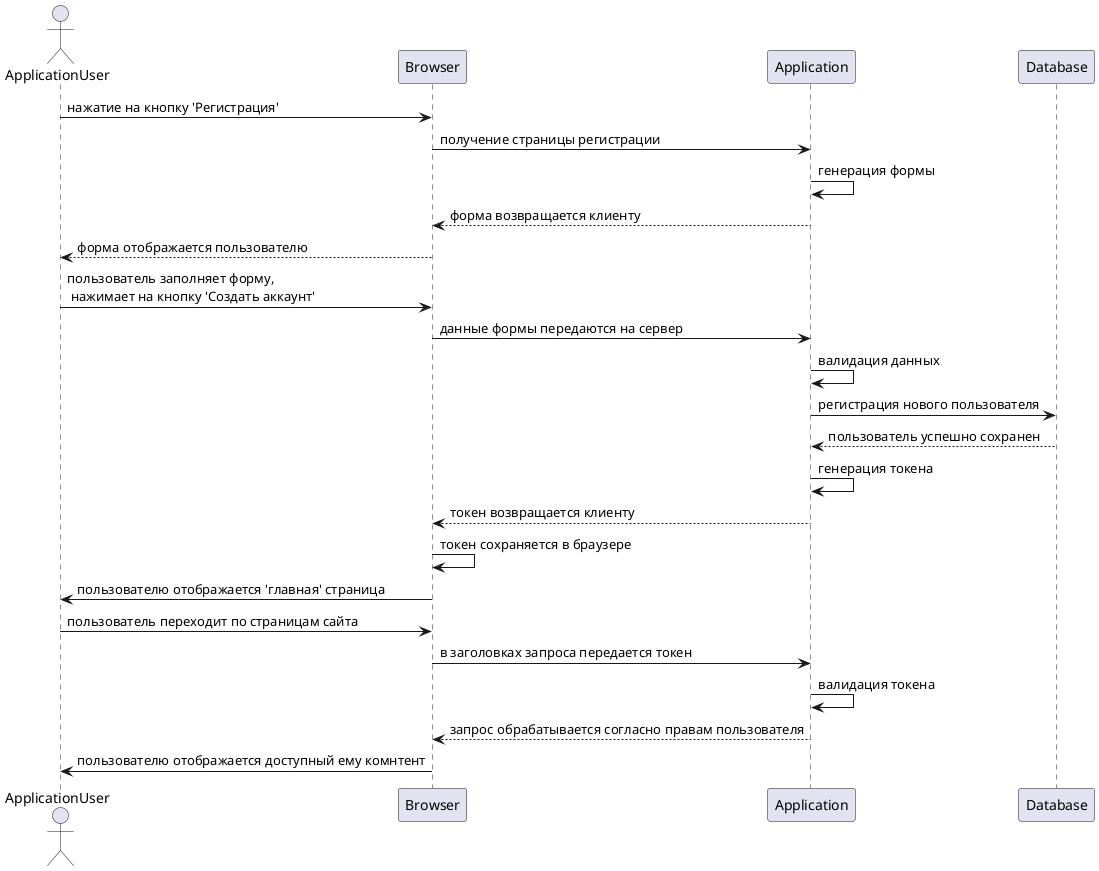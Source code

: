 @startuml

actor ApplicationUser as u
participant Browser as b
participant Application as app
participant Database as db

u -> b: нажатие на кнопку 'Регистрация'
b -> app: получение страницы регистрации
app -> app: генерация формы
app --> b: форма возвращается клиенту
b --> u: форма отображается пользователю
u -> b: пользователь заполняет форму, \n нажимает на кнопку 'Создать аккаунт'
b -> app: данные формы передаются на сервер
app -> app: валидация данных
app -> db: регистрация нового пользователя
db --> app: пользователь успешно сохранен
app -> app: генерация токена
app --> b: токен возвращается клиенту
b -> b: токен сохраняется в браузере
b -> u: пользователю отображается 'главная' страница

u -> b: пользователь переходит по страницам сайта
b -> app: в заголовках запроса передается токен
app -> app: валидация токена
app --> b: запрос обрабатывается согласно правам пользователя
b -> u: пользователю отображается доступный ему комнтент



@enduml